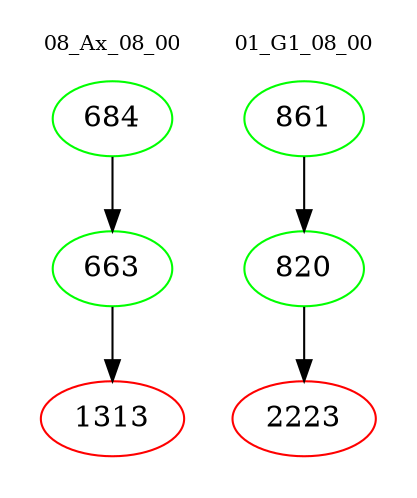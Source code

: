 digraph{
subgraph cluster_0 {
color = white
label = "08_Ax_08_00";
fontsize=10;
T0_684 [label="684", color="green"]
T0_684 -> T0_663 [color="black"]
T0_663 [label="663", color="green"]
T0_663 -> T0_1313 [color="black"]
T0_1313 [label="1313", color="red"]
}
subgraph cluster_1 {
color = white
label = "01_G1_08_00";
fontsize=10;
T1_861 [label="861", color="green"]
T1_861 -> T1_820 [color="black"]
T1_820 [label="820", color="green"]
T1_820 -> T1_2223 [color="black"]
T1_2223 [label="2223", color="red"]
}
}

